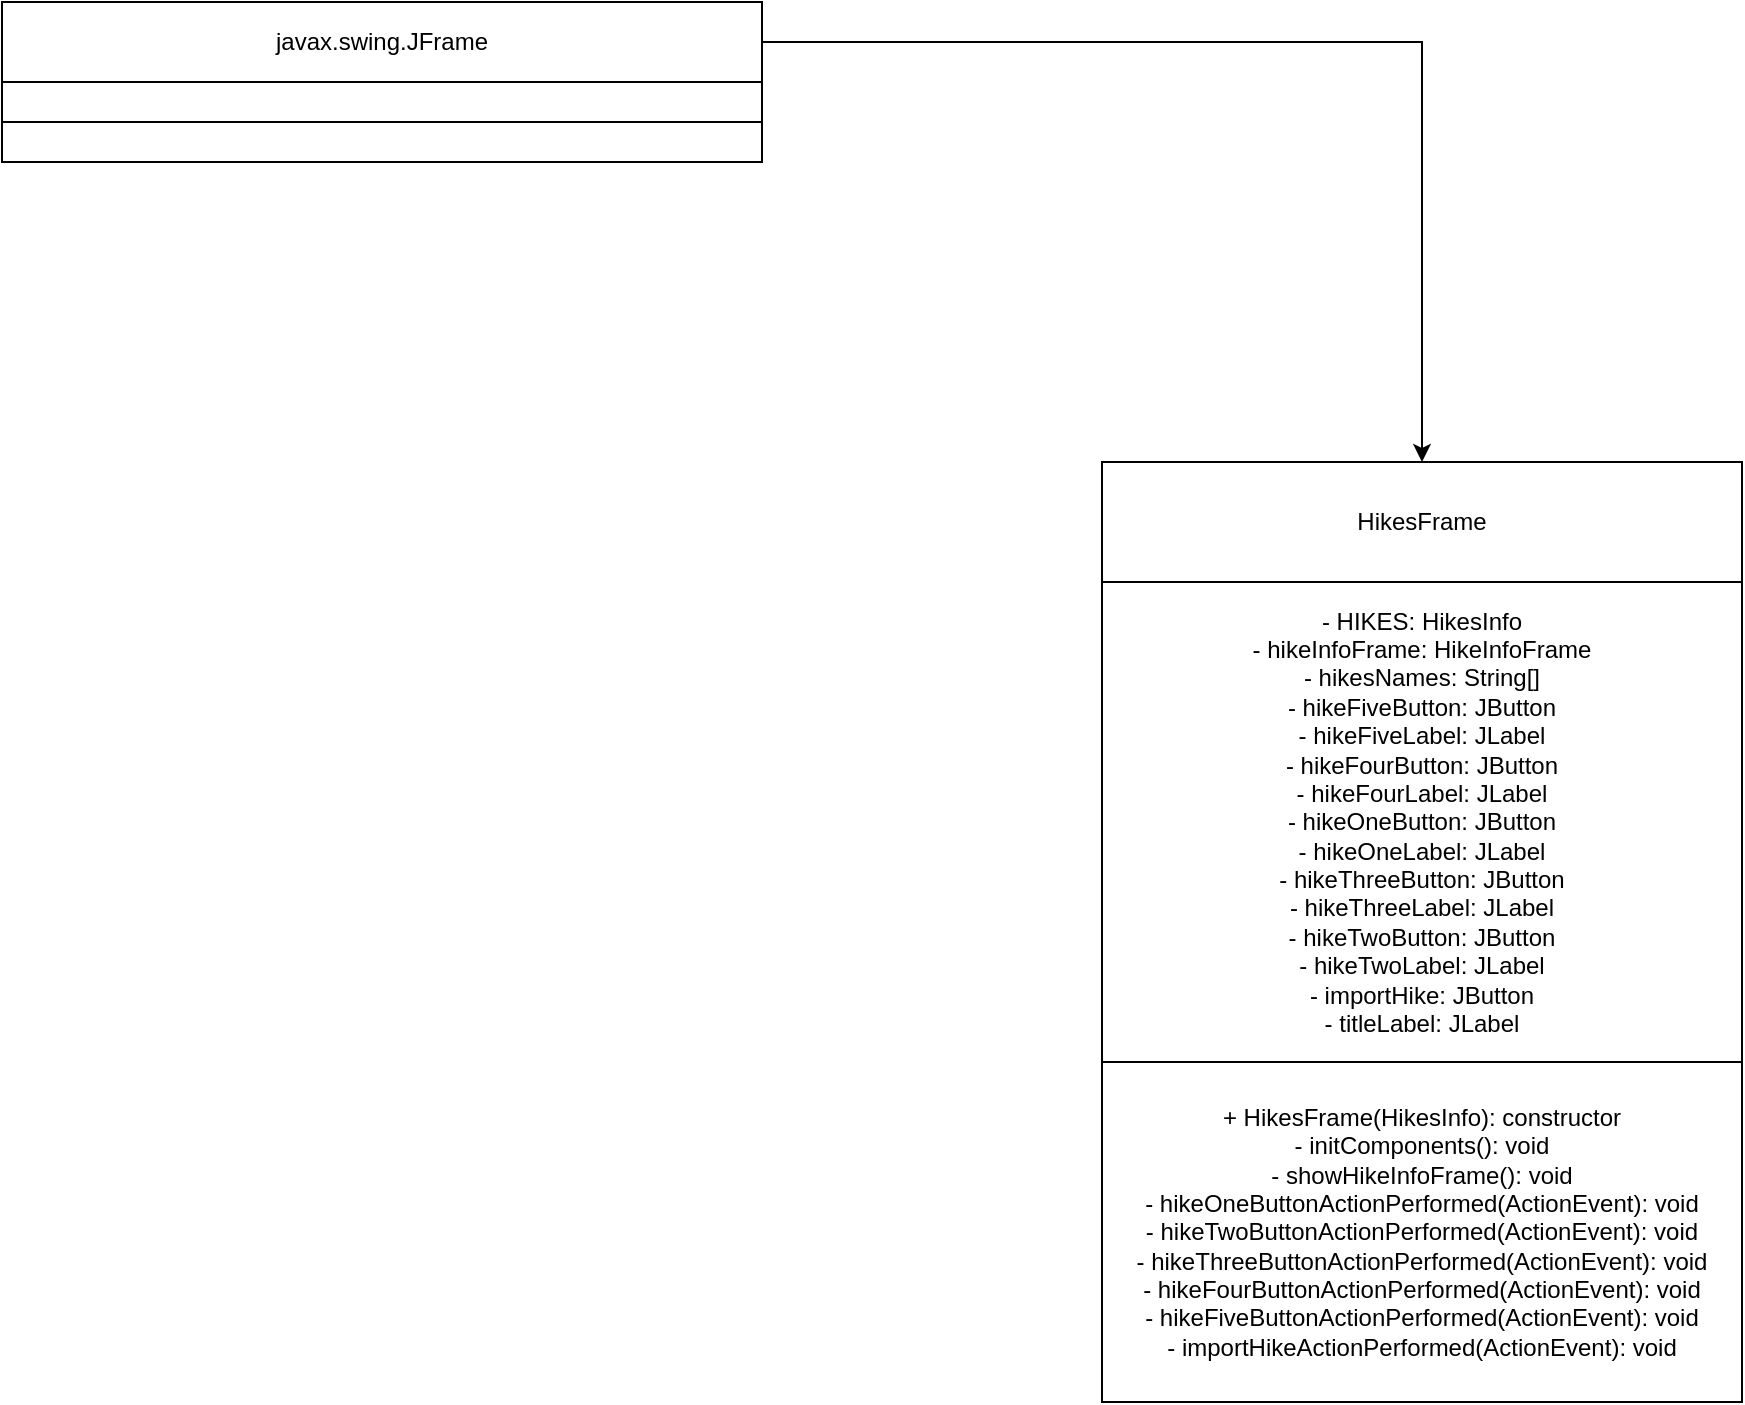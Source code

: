 <mxfile version="14.4.9" type="device"><diagram id="HsEA2T7G9ClBGEQqLl5Z" name="Page-1"><mxGraphModel dx="1554" dy="1820" grid="1" gridSize="10" guides="1" tooltips="1" connect="1" arrows="1" fold="1" page="1" pageScale="1" pageWidth="850" pageHeight="1100" math="0" shadow="0"><root><mxCell id="0"/><mxCell id="1" parent="0"/><mxCell id="AbSIn4YSRO6zf-7eTU3v-4" value="javax.swing.JFrame" style="rounded=0;whiteSpace=wrap;html=1;" vertex="1" parent="1"><mxGeometry x="510" y="-240" width="380" height="40" as="geometry"/></mxCell><mxCell id="AbSIn4YSRO6zf-7eTU3v-5" style="edgeStyle=orthogonalEdgeStyle;rounded=0;orthogonalLoop=1;jettySize=auto;html=1;exitX=1;exitY=0;exitDx=0;exitDy=0;" edge="1" parent="1" source="AbSIn4YSRO6zf-7eTU3v-6" target="AbSIn4YSRO6zf-7eTU3v-8"><mxGeometry relative="1" as="geometry"/></mxCell><mxCell id="AbSIn4YSRO6zf-7eTU3v-6" value="" style="rounded=0;whiteSpace=wrap;html=1;" vertex="1" parent="1"><mxGeometry x="510" y="-200" width="380" height="20" as="geometry"/></mxCell><mxCell id="AbSIn4YSRO6zf-7eTU3v-7" value="" style="rounded=0;whiteSpace=wrap;html=1;" vertex="1" parent="1"><mxGeometry x="510" y="-180" width="380" height="20" as="geometry"/></mxCell><mxCell id="AbSIn4YSRO6zf-7eTU3v-8" value="HikesFrame" style="rounded=0;whiteSpace=wrap;html=1;" vertex="1" parent="1"><mxGeometry x="1060" y="-10" width="320" height="60" as="geometry"/></mxCell><mxCell id="AbSIn4YSRO6zf-7eTU3v-9" value="+ HikesFrame(HikesInfo): constructor&lt;br&gt;- initComponents(): void&lt;br&gt;- showHikeInfoFrame(): void&lt;br&gt;- hikeOneButtonActionPerformed(ActionEvent): void&lt;br&gt;- hikeTwoButtonActionPerformed(ActionEvent): void&lt;br&gt;- hikeThreeButtonActionPerformed(ActionEvent): void&lt;br&gt;- hikeFourButtonActionPerformed(ActionEvent): void&lt;br&gt;- hikeFiveButtonActionPerformed(ActionEvent): void&lt;br&gt;- importHikeActionPerformed(ActionEvent): void" style="rounded=0;whiteSpace=wrap;html=1;" vertex="1" parent="1"><mxGeometry x="1060" y="290" width="320" height="170" as="geometry"/></mxCell><mxCell id="AbSIn4YSRO6zf-7eTU3v-10" value="- HIKES: HikesInfo&lt;br&gt;- hikeInfoFrame: HikeInfoFrame&lt;br&gt;- hikesNames: String[]&lt;br&gt;- hikeFiveButton: JButton&lt;br&gt;- hikeFiveLabel: JLabel&lt;br&gt;- hikeFourButton: JButton&lt;br&gt;- hikeFourLabel: JLabel&lt;br&gt;- hikeOneButton: JButton&lt;br&gt;- hikeOneLabel: JLabel&lt;br&gt;- hikeThreeButton: JButton&lt;br&gt;- hikeThreeLabel: JLabel&lt;br&gt;- hikeTwoButton: JButton&lt;br&gt;- hikeTwoLabel: JLabel&lt;br&gt;- importHike: JButton&lt;br&gt;- titleLabel: JLabel" style="rounded=0;whiteSpace=wrap;html=1;" vertex="1" parent="1"><mxGeometry x="1060" y="50" width="320" height="240" as="geometry"/></mxCell></root></mxGraphModel></diagram></mxfile>